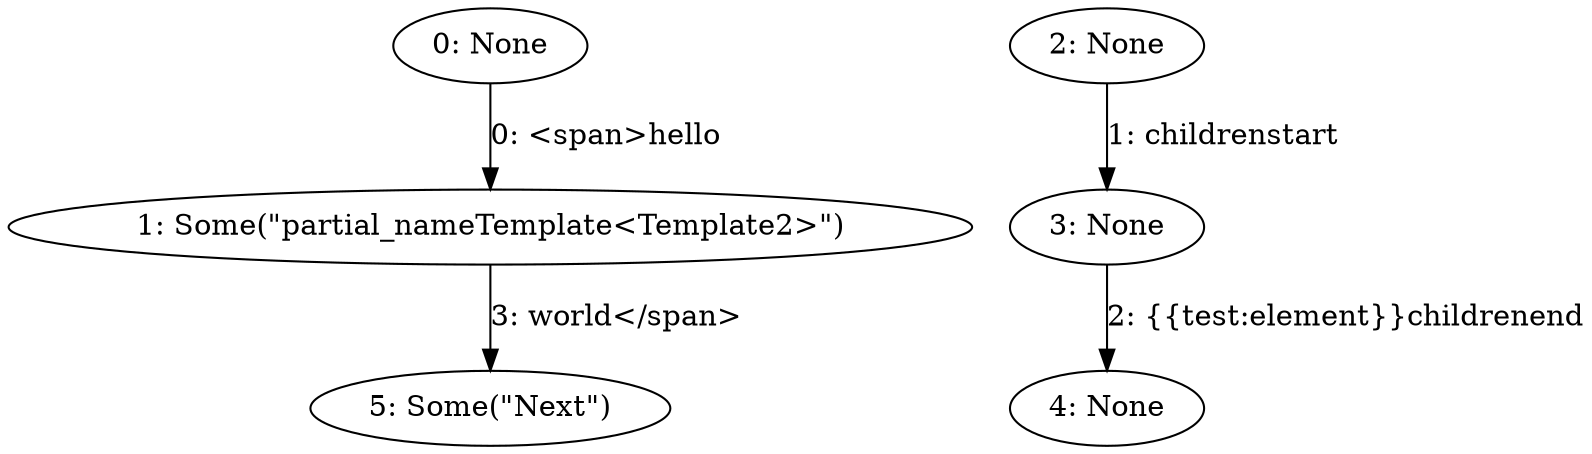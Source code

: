 digraph {
    0 [ label = "0: None" ]
    1 [ label = "1: Some(\"partial_nameTemplate<Template2>\")" ]
    2 [ label = "2: None" ]
    3 [ label = "3: None" ]
    4 [ label = "4: None" ]
    5 [ label = "5: Some(\"Next\")" ]
    0 -> 1 [ label = "0: <span>hello" ]
    2 -> 3 [ label = "1: childrenstart" ]
    3 -> 4 [ label = "2: {{test:element}}childrenend" ]
    1 -> 5 [ label = "3: world</span>" ]
}
